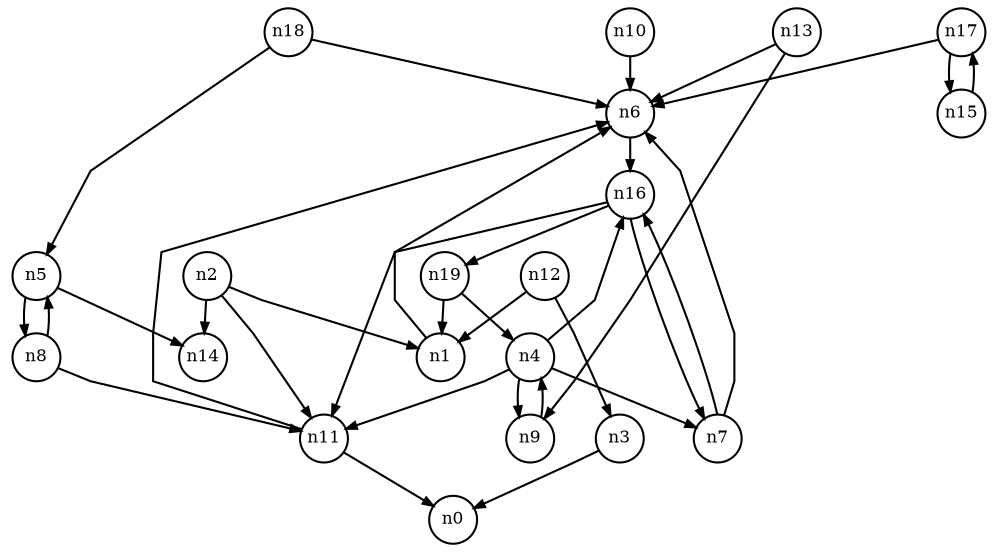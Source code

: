 digraph G{
splines=polyline;
ranksep=0.22;
nodesep=0.22;
nodesize=0.16;
fontsize=8
edge [arrowsize=0.5]
node [fontsize=8 shape=circle width=0.32 fixedsize=shape];

n6 -> n16
n1 -> n6
n2 -> n1
n2 -> n11
n2 -> n14
n11 -> n0
n11 -> n6
n3 -> n0
n7 -> n6
n7 -> n16
n4 -> n7
n4 -> n9
n4 -> n11
n4 -> n16
n9 -> n4
n16 -> n7
n16 -> n11
n16 -> n19
n5 -> n14
n5 -> n8
n8 -> n5
n8 -> n11
n10 -> n6
n12 -> n1
n12 -> n3
n13 -> n6
n13 -> n9
n17 -> n6
n17 -> n15
n15 -> n17
n19 -> n1
n19 -> n4
n18 -> n5
n18 -> n6
}
